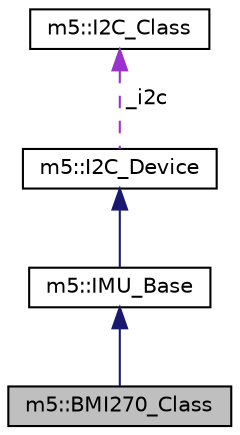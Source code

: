 digraph "m5::BMI270_Class"
{
 // LATEX_PDF_SIZE
  edge [fontname="Helvetica",fontsize="10",labelfontname="Helvetica",labelfontsize="10"];
  node [fontname="Helvetica",fontsize="10",shape=record];
  Node1 [label="m5::BMI270_Class",height=0.2,width=0.4,color="black", fillcolor="grey75", style="filled", fontcolor="black",tooltip=" "];
  Node2 -> Node1 [dir="back",color="midnightblue",fontsize="10",style="solid",fontname="Helvetica"];
  Node2 [label="m5::IMU_Base",height=0.2,width=0.4,color="black", fillcolor="white", style="filled",URL="$classm5_1_1IMU__Base.html",tooltip=" "];
  Node3 -> Node2 [dir="back",color="midnightblue",fontsize="10",style="solid",fontname="Helvetica"];
  Node3 [label="m5::I2C_Device",height=0.2,width=0.4,color="black", fillcolor="white", style="filled",URL="$classm5_1_1I2C__Device.html",tooltip=" "];
  Node4 -> Node3 [dir="back",color="darkorchid3",fontsize="10",style="dashed",label=" _i2c" ,fontname="Helvetica"];
  Node4 [label="m5::I2C_Class",height=0.2,width=0.4,color="black", fillcolor="white", style="filled",URL="$classm5_1_1I2C__Class.html",tooltip=" "];
}
